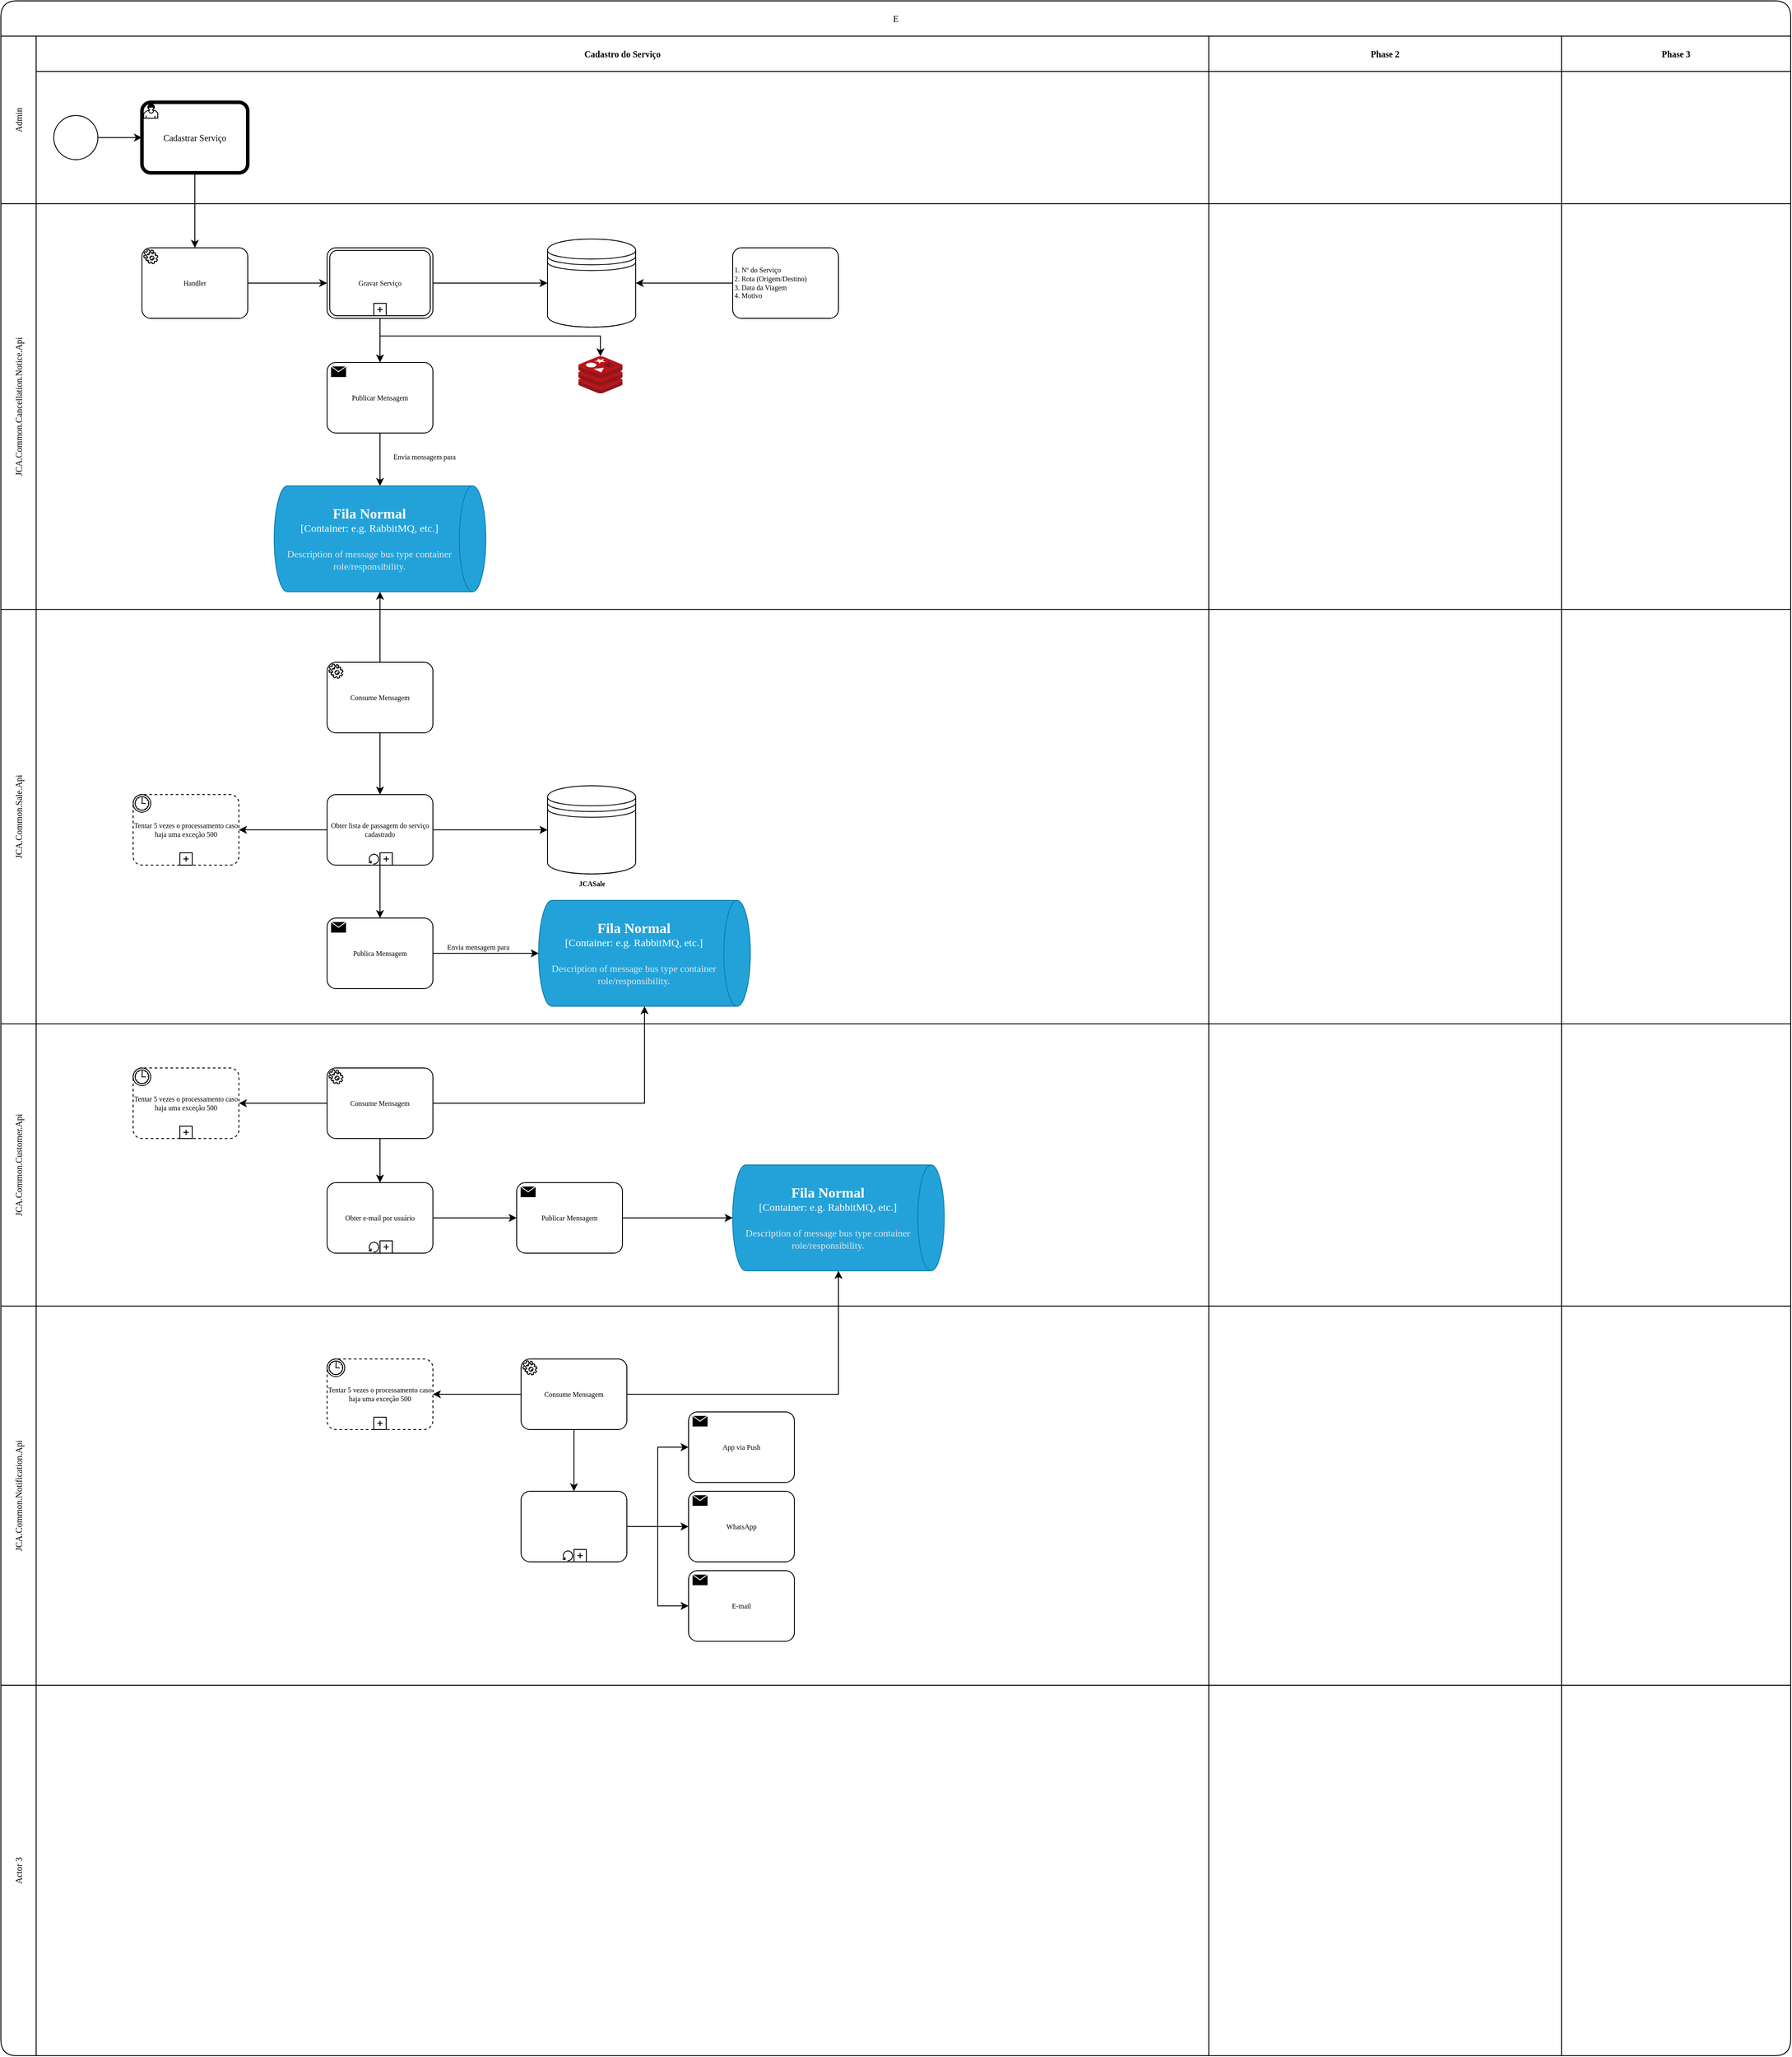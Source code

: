 <mxfile version="24.0.7" type="github">
  <diagram name="Page-1" id="c7488fd3-1785-93aa-aadb-54a6760d102a">
    <mxGraphModel dx="1091" dy="1463" grid="1" gridSize="10" guides="1" tooltips="1" connect="1" arrows="1" fold="1" page="1" pageScale="1" pageWidth="1100" pageHeight="850" background="none" math="0" shadow="0">
      <root>
        <mxCell id="0" />
        <mxCell id="1" parent="0" />
        <mxCell id="rIsWFIAk9piFeKCYhs_7-6" value="E" style="shape=table;childLayout=tableLayout;startSize=40;collapsible=0;recursiveResize=0;expand=0;fontSize=10;fontStyle=0;rounded=1;shadow=0;strokeColor=default;strokeWidth=1;align=center;verticalAlign=middle;fontFamily=Verdana;fontColor=default;labelBackgroundColor=none;fillColor=default;" parent="1" vertex="1">
          <mxGeometry x="60" y="-40" width="2030" height="2330" as="geometry" />
        </mxCell>
        <mxCell id="rIsWFIAk9piFeKCYhs_7-7" value="Admin" style="shape=tableRow;horizontal=0;swimlaneHead=0;swimlaneBody=0;top=0;left=0;strokeColor=inherit;bottom=0;right=0;dropTarget=0;fontStyle=0;fillColor=none;points=[[0,0.5],[1,0.5]];portConstraint=eastwest;startSize=40;collapsible=0;recursiveResize=0;expand=0;fontSize=10;rounded=1;shadow=0;strokeWidth=1;align=center;verticalAlign=middle;fontFamily=Verdana;fontColor=default;labelBackgroundColor=none;" parent="rIsWFIAk9piFeKCYhs_7-6" vertex="1">
          <mxGeometry y="40" width="2030" height="190" as="geometry" />
        </mxCell>
        <mxCell id="rIsWFIAk9piFeKCYhs_7-8" value="Cadastro do Serviço" style="swimlane;swimlaneHead=0;swimlaneBody=0;fontStyle=1;strokeColor=inherit;connectable=0;fillColor=none;startSize=40;collapsible=0;recursiveResize=0;expand=0;fontSize=10;rounded=1;shadow=0;strokeWidth=1;align=center;verticalAlign=middle;fontFamily=Verdana;fontColor=default;labelBackgroundColor=none;" parent="rIsWFIAk9piFeKCYhs_7-7" vertex="1">
          <mxGeometry x="40" width="1330" height="190" as="geometry">
            <mxRectangle width="1330" height="190" as="alternateBounds" />
          </mxGeometry>
        </mxCell>
        <mxCell id="rIsWFIAk9piFeKCYhs_7-24" style="edgeStyle=orthogonalEdgeStyle;rounded=0;orthogonalLoop=1;jettySize=auto;html=1;fontFamily=Verdana;fontSize=10;fontColor=default;fontStyle=1;labelBackgroundColor=none;" parent="rIsWFIAk9piFeKCYhs_7-8" source="rIsWFIAk9piFeKCYhs_7-19" target="rIsWFIAk9piFeKCYhs_7-22" edge="1">
          <mxGeometry relative="1" as="geometry" />
        </mxCell>
        <mxCell id="rIsWFIAk9piFeKCYhs_7-19" value="" style="points=[[0.145,0.145,0],[0.5,0,0],[0.855,0.145,0],[1,0.5,0],[0.855,0.855,0],[0.5,1,0],[0.145,0.855,0],[0,0.5,0]];shape=mxgraph.bpmn.event;html=1;verticalLabelPosition=bottom;labelBackgroundColor=#ffffff;verticalAlign=top;align=center;perimeter=ellipsePerimeter;outlineConnect=0;aspect=fixed;outline=standard;symbol=general;rounded=1;shadow=0;strokeColor=default;strokeWidth=1;fontFamily=Verdana;fontSize=10;fontColor=default;fillColor=default;" parent="rIsWFIAk9piFeKCYhs_7-8" vertex="1">
          <mxGeometry x="20" y="90" width="50" height="50" as="geometry" />
        </mxCell>
        <mxCell id="rIsWFIAk9piFeKCYhs_7-22" value="Cadastrar Serviço" style="points=[[0.25,0,0],[0.5,0,0],[0.75,0,0],[1,0.25,0],[1,0.5,0],[1,0.75,0],[0.75,1,0],[0.5,1,0],[0.25,1,0],[0,0.75,0],[0,0.5,0],[0,0.25,0]];shape=mxgraph.bpmn.task;whiteSpace=wrap;rectStyle=rounded;size=10;html=1;container=1;expand=0;collapsible=0;bpmnShapeType=call;taskMarker=user;rounded=1;shadow=0;strokeColor=default;strokeWidth=1;align=center;verticalAlign=middle;fontFamily=Verdana;fontSize=10;fontColor=default;labelBackgroundColor=none;fillColor=default;" parent="rIsWFIAk9piFeKCYhs_7-8" vertex="1">
          <mxGeometry x="120" y="75" width="120" height="80" as="geometry" />
        </mxCell>
        <mxCell id="rIsWFIAk9piFeKCYhs_7-9" value="Phase 2" style="swimlane;swimlaneHead=0;swimlaneBody=0;fontStyle=1;strokeColor=inherit;connectable=0;fillColor=none;startSize=40;collapsible=0;recursiveResize=0;expand=0;fontSize=10;rounded=1;shadow=0;strokeWidth=1;align=center;verticalAlign=middle;fontFamily=Verdana;fontColor=default;labelBackgroundColor=none;" parent="rIsWFIAk9piFeKCYhs_7-7" vertex="1">
          <mxGeometry x="1370" width="400" height="190" as="geometry">
            <mxRectangle width="400" height="190" as="alternateBounds" />
          </mxGeometry>
        </mxCell>
        <mxCell id="rIsWFIAk9piFeKCYhs_7-10" value="Phase 3" style="swimlane;swimlaneHead=0;swimlaneBody=0;fontStyle=1;strokeColor=inherit;connectable=0;fillColor=none;startSize=40;collapsible=0;recursiveResize=0;expand=0;fontSize=10;rounded=1;shadow=0;strokeWidth=1;align=center;verticalAlign=middle;fontFamily=Verdana;fontColor=default;labelBackgroundColor=none;" parent="rIsWFIAk9piFeKCYhs_7-7" vertex="1">
          <mxGeometry x="1770" width="260" height="190" as="geometry">
            <mxRectangle width="260" height="190" as="alternateBounds" />
          </mxGeometry>
        </mxCell>
        <mxCell id="rIsWFIAk9piFeKCYhs_7-11" value="JCA.Common.Cancellation.Notice.Api" style="shape=tableRow;horizontal=0;swimlaneHead=0;swimlaneBody=0;top=0;left=0;strokeColor=inherit;bottom=0;right=0;dropTarget=0;fontStyle=0;fillColor=none;points=[[0,0.5],[1,0.5]];portConstraint=eastwest;startSize=40;collapsible=0;recursiveResize=0;expand=0;fontSize=10;rounded=1;shadow=0;strokeWidth=1;align=center;verticalAlign=middle;fontFamily=Verdana;fontColor=default;labelBackgroundColor=none;" parent="rIsWFIAk9piFeKCYhs_7-6" vertex="1">
          <mxGeometry y="230" width="2030" height="460" as="geometry" />
        </mxCell>
        <mxCell id="rIsWFIAk9piFeKCYhs_7-12" value="" style="swimlane;swimlaneHead=0;swimlaneBody=0;fontStyle=1;connectable=0;strokeColor=inherit;fillColor=none;startSize=0;collapsible=0;recursiveResize=0;expand=0;fontSize=10;rounded=1;shadow=0;strokeWidth=1;align=center;verticalAlign=middle;fontFamily=Verdana;fontColor=default;labelBackgroundColor=none;" parent="rIsWFIAk9piFeKCYhs_7-11" vertex="1">
          <mxGeometry x="40" width="1330" height="460" as="geometry">
            <mxRectangle width="1330" height="460" as="alternateBounds" />
          </mxGeometry>
        </mxCell>
        <mxCell id="rIsWFIAk9piFeKCYhs_7-25" value="Handler" style="points=[[0.25,0,0],[0.5,0,0],[0.75,0,0],[1,0.25,0],[1,0.5,0],[1,0.75,0],[0.75,1,0],[0.5,1,0],[0.25,1,0],[0,0.75,0],[0,0.5,0],[0,0.25,0]];shape=mxgraph.bpmn.task;whiteSpace=wrap;rectStyle=rounded;size=10;html=1;container=1;expand=0;collapsible=0;taskMarker=service;rounded=1;shadow=0;strokeColor=default;strokeWidth=1;align=center;verticalAlign=middle;fontFamily=Verdana;fontSize=8;fontColor=default;labelBackgroundColor=none;fillColor=default;" parent="rIsWFIAk9piFeKCYhs_7-12" vertex="1">
          <mxGeometry x="120" y="50" width="120" height="80" as="geometry" />
        </mxCell>
        <mxCell id="rIsWFIAk9piFeKCYhs_7-33" style="edgeStyle=orthogonalEdgeStyle;rounded=0;orthogonalLoop=1;jettySize=auto;html=1;fontFamily=Verdana;fontSize=8;fontColor=default;fontStyle=1;labelBackgroundColor=none;" parent="rIsWFIAk9piFeKCYhs_7-12" source="rIsWFIAk9piFeKCYhs_7-30" target="rIsWFIAk9piFeKCYhs_7-32" edge="1">
          <mxGeometry relative="1" as="geometry" />
        </mxCell>
        <mxCell id="241wLx_xNC55v7J6Il0q-468" style="edgeStyle=orthogonalEdgeStyle;rounded=0;orthogonalLoop=1;jettySize=auto;html=1;fontFamily=Verdana;fontSize=8;fontColor=default;fontStyle=1;labelBackgroundColor=none;" edge="1" parent="rIsWFIAk9piFeKCYhs_7-12" source="rIsWFIAk9piFeKCYhs_7-30" target="241wLx_xNC55v7J6Il0q-301">
          <mxGeometry relative="1" as="geometry">
            <mxPoint x="610" y="220" as="targetPoint" />
            <Array as="points">
              <mxPoint x="390" y="150" />
              <mxPoint x="640" y="150" />
            </Array>
          </mxGeometry>
        </mxCell>
        <mxCell id="rIsWFIAk9piFeKCYhs_7-30" value="Gravar Serviço" style="points=[[0.25,0,0],[0.5,0,0],[0.75,0,0],[1,0.25,0],[1,0.5,0],[1,0.75,0],[0.75,1,0],[0.5,1,0],[0.25,1,0],[0,0.75,0],[0,0.5,0],[0,0.25,0]];shape=mxgraph.bpmn.task;whiteSpace=wrap;rectStyle=rounded;size=10;html=1;container=1;expand=0;collapsible=0;taskMarker=abstract;bpmnShapeType=transaction;isLoopSub=1;rounded=1;shadow=0;strokeColor=default;strokeWidth=1;align=center;verticalAlign=middle;fontFamily=Verdana;fontSize=8;fontColor=default;labelBackgroundColor=none;fillColor=default;" parent="rIsWFIAk9piFeKCYhs_7-12" vertex="1">
          <mxGeometry x="330" y="50" width="120" height="80" as="geometry" />
        </mxCell>
        <mxCell id="rIsWFIAk9piFeKCYhs_7-32" value="" style="shape=datastore;html=1;labelPosition=center;verticalLabelPosition=bottom;align=center;verticalAlign=top;rounded=1;shadow=0;strokeColor=default;strokeWidth=1;fontFamily=Verdana;fontSize=8;fontColor=default;labelBackgroundColor=none;fillColor=default;" parent="rIsWFIAk9piFeKCYhs_7-12" vertex="1">
          <mxGeometry x="580" y="40" width="100" height="100" as="geometry" />
        </mxCell>
        <mxCell id="241wLx_xNC55v7J6Il0q-457" style="edgeStyle=orthogonalEdgeStyle;rounded=0;orthogonalLoop=1;jettySize=auto;html=1;entryX=1;entryY=0.5;entryDx=0;entryDy=0;fontFamily=Verdana;fontSize=8;fontColor=default;fontStyle=1;labelBackgroundColor=none;" edge="1" parent="rIsWFIAk9piFeKCYhs_7-12" source="rIsWFIAk9piFeKCYhs_7-41" target="rIsWFIAk9piFeKCYhs_7-32">
          <mxGeometry relative="1" as="geometry" />
        </mxCell>
        <mxCell id="rIsWFIAk9piFeKCYhs_7-41" value="&lt;span style=&quot;&quot;&gt;1. Nº do Serviço&lt;/span&gt;&lt;br style=&quot;&quot;&gt;&lt;span style=&quot;&quot;&gt;2. Rota (Origem/Destino)&lt;/span&gt;&lt;br style=&quot;&quot;&gt;&lt;span style=&quot;&quot;&gt;3. Data da Viagem&lt;/span&gt;&lt;br style=&quot;&quot;&gt;&lt;span style=&quot;&quot;&gt;4. Motivo&lt;/span&gt;" style="points=[[0.25,0,0],[0.5,0,0],[0.75,0,0],[1,0.25,0],[1,0.5,0],[1,0.75,0],[0.75,1,0],[0.5,1,0],[0.25,1,0],[0,0.75,0],[0,0.5,0],[0,0.25,0]];shape=mxgraph.bpmn.task;whiteSpace=wrap;rectStyle=rounded;size=10;html=1;container=1;expand=0;collapsible=0;taskMarker=abstract;rounded=1;shadow=0;strokeColor=default;strokeWidth=1;align=left;verticalAlign=middle;fontFamily=Verdana;fontSize=8;fontColor=default;labelBackgroundColor=none;fillColor=default;" parent="rIsWFIAk9piFeKCYhs_7-12" vertex="1">
          <mxGeometry x="790" y="50" width="120" height="80" as="geometry" />
        </mxCell>
        <mxCell id="rIsWFIAk9piFeKCYhs_7-47" style="edgeStyle=orthogonalEdgeStyle;rounded=0;orthogonalLoop=1;jettySize=auto;html=1;fontFamily=Verdana;fontSize=8;fontColor=default;fontStyle=1;labelBackgroundColor=none;" parent="rIsWFIAk9piFeKCYhs_7-12" source="rIsWFIAk9piFeKCYhs_7-44" target="rIsWFIAk9piFeKCYhs_7-45" edge="1">
          <mxGeometry relative="1" as="geometry" />
        </mxCell>
        <mxCell id="241wLx_xNC55v7J6Il0q-287" value="Envia mensagem para" style="edgeLabel;html=1;align=center;verticalAlign=middle;resizable=0;points=[];rounded=1;shadow=0;strokeColor=default;strokeWidth=1;fontFamily=Verdana;fontSize=8;fontColor=default;labelBackgroundColor=none;fillColor=default;" vertex="1" connectable="0" parent="rIsWFIAk9piFeKCYhs_7-47">
          <mxGeometry x="-0.282" y="2" relative="1" as="geometry">
            <mxPoint x="48" y="5" as="offset" />
          </mxGeometry>
        </mxCell>
        <mxCell id="rIsWFIAk9piFeKCYhs_7-44" value="Publicar Mensagem" style="points=[[0.25,0,0],[0.5,0,0],[0.75,0,0],[1,0.25,0],[1,0.5,0],[1,0.75,0],[0.75,1,0],[0.5,1,0],[0.25,1,0],[0,0.75,0],[0,0.5,0],[0,0.25,0]];shape=mxgraph.bpmn.task;whiteSpace=wrap;rectStyle=rounded;size=10;html=1;container=1;expand=0;collapsible=0;taskMarker=send;rounded=1;shadow=0;strokeColor=default;strokeWidth=1;align=center;verticalAlign=middle;fontFamily=Verdana;fontSize=8;fontColor=default;labelBackgroundColor=none;fillColor=default;" parent="rIsWFIAk9piFeKCYhs_7-12" vertex="1">
          <mxGeometry x="330" y="180" width="120" height="80" as="geometry" />
        </mxCell>
        <object placeholders="1" c4Type="Fila Normal" c4Container="Container" c4Technology="e.g. RabbitMQ, etc." c4Description="Description of message bus type container role/responsibility." label="&lt;font style=&quot;font-size: 16px&quot;&gt;&lt;b&gt;%c4Type%&lt;/b&gt;&lt;/font&gt;&lt;div&gt;[%c4Container%:&amp;nbsp;%c4Technology%]&lt;/div&gt;&lt;br&gt;&lt;div&gt;&lt;font style=&quot;font-size: 11px&quot;&gt;&lt;font color=&quot;#E6E6E6&quot;&gt;%c4Description%&lt;/font&gt;&lt;/div&gt;" id="rIsWFIAk9piFeKCYhs_7-45">
          <mxCell style="shape=cylinder3;size=15;direction=south;whiteSpace=wrap;html=1;boundedLbl=1;rounded=0;labelBackgroundColor=none;fillColor=#23A2D9;fontSize=12;fontColor=#ffffff;align=center;strokeColor=#0E7DAD;metaEdit=1;points=[[0.5,0,0],[1,0.25,0],[1,0.5,0],[1,0.75,0],[0.5,1,0],[0,0.75,0],[0,0.5,0],[0,0.25,0]];resizable=0;shadow=0;strokeWidth=1;verticalAlign=middle;fontFamily=Verdana;" parent="rIsWFIAk9piFeKCYhs_7-12" vertex="1">
            <mxGeometry x="270" y="320" width="240" height="120" as="geometry" />
          </mxCell>
        </object>
        <mxCell id="241wLx_xNC55v7J6Il0q-301" value="" style="image;sketch=0;aspect=fixed;html=1;points=[];align=center;fontSize=12;image=img/lib/mscae/Cache_Redis_Product.svg;rounded=1;shadow=0;strokeColor=default;strokeWidth=1;verticalAlign=middle;fontFamily=Verdana;fontColor=default;labelBackgroundColor=none;fillColor=default;" vertex="1" parent="rIsWFIAk9piFeKCYhs_7-12">
          <mxGeometry x="615" y="173" width="50" height="42" as="geometry" />
        </mxCell>
        <mxCell id="241wLx_xNC55v7J6Il0q-454" style="edgeStyle=orthogonalEdgeStyle;rounded=0;orthogonalLoop=1;jettySize=auto;html=1;entryX=0;entryY=0.5;entryDx=0;entryDy=0;entryPerimeter=0;fontFamily=Verdana;fontSize=8;fontColor=default;fontStyle=1;labelBackgroundColor=none;" edge="1" parent="rIsWFIAk9piFeKCYhs_7-12" source="rIsWFIAk9piFeKCYhs_7-25" target="rIsWFIAk9piFeKCYhs_7-30">
          <mxGeometry relative="1" as="geometry" />
        </mxCell>
        <mxCell id="241wLx_xNC55v7J6Il0q-459" style="edgeStyle=orthogonalEdgeStyle;rounded=0;orthogonalLoop=1;jettySize=auto;html=1;entryX=0.5;entryY=0;entryDx=0;entryDy=0;entryPerimeter=0;fontFamily=Verdana;fontSize=8;fontColor=default;fontStyle=1;labelBackgroundColor=none;" edge="1" parent="rIsWFIAk9piFeKCYhs_7-12" source="rIsWFIAk9piFeKCYhs_7-30" target="rIsWFIAk9piFeKCYhs_7-44">
          <mxGeometry relative="1" as="geometry" />
        </mxCell>
        <mxCell id="rIsWFIAk9piFeKCYhs_7-13" value="" style="swimlane;swimlaneHead=0;swimlaneBody=0;fontStyle=1;connectable=0;strokeColor=inherit;fillColor=none;startSize=0;collapsible=0;recursiveResize=0;expand=0;fontSize=10;rounded=1;shadow=0;strokeWidth=1;align=center;verticalAlign=middle;fontFamily=Verdana;fontColor=default;labelBackgroundColor=none;" parent="rIsWFIAk9piFeKCYhs_7-11" vertex="1">
          <mxGeometry x="1370" width="400" height="460" as="geometry">
            <mxRectangle width="400" height="460" as="alternateBounds" />
          </mxGeometry>
        </mxCell>
        <mxCell id="rIsWFIAk9piFeKCYhs_7-14" value="" style="swimlane;swimlaneHead=0;swimlaneBody=0;fontStyle=1;connectable=0;strokeColor=inherit;fillColor=none;startSize=0;collapsible=0;recursiveResize=0;expand=0;fontSize=10;rounded=1;shadow=0;strokeWidth=1;align=center;verticalAlign=middle;fontFamily=Verdana;fontColor=default;labelBackgroundColor=none;" parent="rIsWFIAk9piFeKCYhs_7-11" vertex="1">
          <mxGeometry x="1770" width="260" height="460" as="geometry">
            <mxRectangle width="260" height="460" as="alternateBounds" />
          </mxGeometry>
        </mxCell>
        <mxCell id="rIsWFIAk9piFeKCYhs_7-15" value="JCA.Common.Sale.Api" style="shape=tableRow;horizontal=0;swimlaneHead=0;swimlaneBody=0;top=0;left=0;strokeColor=inherit;bottom=0;right=0;dropTarget=0;fontStyle=0;fillColor=none;points=[[0,0.5],[1,0.5]];portConstraint=eastwest;startSize=40;collapsible=0;recursiveResize=0;expand=0;fontSize=10;rounded=1;shadow=0;strokeWidth=1;align=center;verticalAlign=middle;fontFamily=Verdana;fontColor=default;labelBackgroundColor=none;" parent="rIsWFIAk9piFeKCYhs_7-6" vertex="1">
          <mxGeometry y="690" width="2030" height="470" as="geometry" />
        </mxCell>
        <mxCell id="rIsWFIAk9piFeKCYhs_7-16" value="" style="swimlane;swimlaneHead=0;swimlaneBody=0;fontStyle=1;connectable=0;strokeColor=inherit;fillColor=none;startSize=0;collapsible=0;recursiveResize=0;expand=0;fontSize=10;rounded=1;shadow=0;strokeWidth=1;align=center;verticalAlign=middle;fontFamily=Verdana;fontColor=default;labelBackgroundColor=none;" parent="rIsWFIAk9piFeKCYhs_7-15" vertex="1">
          <mxGeometry x="40" width="1330" height="470" as="geometry">
            <mxRectangle width="1330" height="470" as="alternateBounds" />
          </mxGeometry>
        </mxCell>
        <mxCell id="241wLx_xNC55v7J6Il0q-460" style="edgeStyle=orthogonalEdgeStyle;rounded=0;orthogonalLoop=1;jettySize=auto;html=1;fontFamily=Verdana;fontSize=8;fontColor=default;fontStyle=1;labelBackgroundColor=none;" edge="1" parent="rIsWFIAk9piFeKCYhs_7-16" source="241wLx_xNC55v7J6Il0q-1" target="241wLx_xNC55v7J6Il0q-445">
          <mxGeometry relative="1" as="geometry" />
        </mxCell>
        <mxCell id="241wLx_xNC55v7J6Il0q-1" value="Consume Mensagem" style="points=[[0.25,0,0],[0.5,0,0],[0.75,0,0],[1,0.25,0],[1,0.5,0],[1,0.75,0],[0.75,1,0],[0.5,1,0],[0.25,1,0],[0,0.75,0],[0,0.5,0],[0,0.25,0]];shape=mxgraph.bpmn.task;whiteSpace=wrap;rectStyle=rounded;size=10;html=1;container=1;expand=0;collapsible=0;taskMarker=service;rounded=1;shadow=0;strokeColor=default;strokeWidth=1;align=center;verticalAlign=middle;fontFamily=Verdana;fontSize=8;fontColor=default;labelBackgroundColor=none;fillColor=default;" vertex="1" parent="rIsWFIAk9piFeKCYhs_7-16">
          <mxGeometry x="330" y="60" width="120" height="80" as="geometry" />
        </mxCell>
        <mxCell id="241wLx_xNC55v7J6Il0q-11" value="&lt;b&gt;JCASale&lt;/b&gt;" style="shape=datastore;html=1;labelPosition=center;verticalLabelPosition=bottom;align=center;verticalAlign=top;rounded=1;shadow=0;strokeColor=default;strokeWidth=1;fontFamily=Verdana;fontSize=8;fontColor=default;labelBackgroundColor=none;fillColor=default;" vertex="1" parent="rIsWFIAk9piFeKCYhs_7-16">
          <mxGeometry x="580" y="200" width="100" height="100" as="geometry" />
        </mxCell>
        <object placeholders="1" c4Type="Fila Normal" c4Container="Container" c4Technology="e.g. RabbitMQ, etc." c4Description="Description of message bus type container role/responsibility." label="&lt;font style=&quot;font-size: 16px&quot;&gt;&lt;b&gt;%c4Type%&lt;/b&gt;&lt;/font&gt;&lt;div&gt;[%c4Container%:&amp;nbsp;%c4Technology%]&lt;/div&gt;&lt;br&gt;&lt;div&gt;&lt;font style=&quot;font-size: 11px&quot;&gt;&lt;font color=&quot;#E6E6E6&quot;&gt;%c4Description%&lt;/font&gt;&lt;/div&gt;" id="241wLx_xNC55v7J6Il0q-270">
          <mxCell style="shape=cylinder3;size=15;direction=south;whiteSpace=wrap;html=1;boundedLbl=1;rounded=0;labelBackgroundColor=none;fillColor=#23A2D9;fontSize=12;fontColor=#ffffff;align=center;strokeColor=#0E7DAD;metaEdit=1;points=[[0.5,0,0],[1,0.25,0],[1,0.5,0],[1,0.75,0],[0.5,1,0],[0,0.75,0],[0,0.5,0],[0,0.25,0]];resizable=0;shadow=0;strokeWidth=1;verticalAlign=middle;fontFamily=Verdana;" vertex="1" parent="rIsWFIAk9piFeKCYhs_7-16">
            <mxGeometry x="570" y="330" width="240" height="120" as="geometry" />
          </mxCell>
        </object>
        <mxCell id="241wLx_xNC55v7J6Il0q-463" style="edgeStyle=orthogonalEdgeStyle;rounded=0;orthogonalLoop=1;jettySize=auto;html=1;fontFamily=Verdana;fontSize=8;fontColor=default;fontStyle=1;labelBackgroundColor=none;" edge="1" parent="rIsWFIAk9piFeKCYhs_7-16" source="241wLx_xNC55v7J6Il0q-445" target="241wLx_xNC55v7J6Il0q-11">
          <mxGeometry relative="1" as="geometry" />
        </mxCell>
        <mxCell id="241wLx_xNC55v7J6Il0q-464" style="edgeStyle=orthogonalEdgeStyle;rounded=0;orthogonalLoop=1;jettySize=auto;html=1;fontFamily=Verdana;fontSize=8;fontColor=default;fontStyle=1;labelBackgroundColor=none;" edge="1" parent="rIsWFIAk9piFeKCYhs_7-16" source="241wLx_xNC55v7J6Il0q-445" target="241wLx_xNC55v7J6Il0q-450">
          <mxGeometry relative="1" as="geometry" />
        </mxCell>
        <mxCell id="241wLx_xNC55v7J6Il0q-467" style="edgeStyle=orthogonalEdgeStyle;rounded=0;orthogonalLoop=1;jettySize=auto;html=1;fontFamily=Verdana;fontSize=8;fontColor=default;fontStyle=1;labelBackgroundColor=none;" edge="1" parent="rIsWFIAk9piFeKCYhs_7-16" source="241wLx_xNC55v7J6Il0q-445" target="241wLx_xNC55v7J6Il0q-449">
          <mxGeometry relative="1" as="geometry" />
        </mxCell>
        <mxCell id="241wLx_xNC55v7J6Il0q-445" value="Obter lista de passagem do serviço cadastrado" style="points=[[0.25,0,0],[0.5,0,0],[0.75,0,0],[1,0.25,0],[1,0.5,0],[1,0.75,0],[0.75,1,0],[0.5,1,0],[0.25,1,0],[0,0.75,0],[0,0.5,0],[0,0.25,0]];shape=mxgraph.bpmn.task;whiteSpace=wrap;rectStyle=rounded;size=10;html=1;container=1;expand=0;collapsible=0;taskMarker=abstract;isLoopStandard=1;isLoopSub=1;rounded=1;shadow=0;strokeColor=default;strokeWidth=1;align=center;verticalAlign=middle;fontFamily=Verdana;fontSize=8;fontColor=default;labelBackgroundColor=none;fillColor=default;" vertex="1" parent="rIsWFIAk9piFeKCYhs_7-16">
          <mxGeometry x="330" y="210" width="120" height="80" as="geometry" />
        </mxCell>
        <mxCell id="241wLx_xNC55v7J6Il0q-449" value="Tentar 5 vezes o processamento caso haja uma exceção 500" style="points=[[0.25,0,0],[0.5,0,0],[0.75,0,0],[1,0.25,0],[1,0.5,0],[1,0.75,0],[0.75,1,0],[0.5,1,0],[0.25,1,0],[0,0.75,0],[0,0.5,0],[0,0.25,0]];shape=mxgraph.bpmn.task;whiteSpace=wrap;rectStyle=rounded;size=10;html=1;container=1;expand=0;collapsible=0;taskMarker=abstract;bpmnShapeType=subprocess;isLoopSub=1;outline=eventInt;symbol=timer;rounded=1;shadow=0;strokeColor=default;strokeWidth=1;align=center;verticalAlign=middle;fontFamily=Verdana;fontSize=8;fontColor=default;labelBackgroundColor=none;fillColor=default;" vertex="1" parent="rIsWFIAk9piFeKCYhs_7-16">
          <mxGeometry x="110" y="210" width="120" height="80" as="geometry" />
        </mxCell>
        <mxCell id="241wLx_xNC55v7J6Il0q-452" style="edgeStyle=orthogonalEdgeStyle;rounded=0;orthogonalLoop=1;jettySize=auto;html=1;fontFamily=Verdana;fontSize=8;fontColor=default;fontStyle=1;labelBackgroundColor=none;" edge="1" parent="rIsWFIAk9piFeKCYhs_7-16" source="241wLx_xNC55v7J6Il0q-450" target="241wLx_xNC55v7J6Il0q-270">
          <mxGeometry relative="1" as="geometry" />
        </mxCell>
        <mxCell id="241wLx_xNC55v7J6Il0q-465" value="Envia mensagem para" style="edgeLabel;html=1;align=center;verticalAlign=middle;resizable=0;points=[];rounded=1;shadow=0;strokeColor=default;strokeWidth=1;fontFamily=Verdana;fontSize=8;fontColor=default;labelBackgroundColor=none;fillColor=default;" vertex="1" connectable="0" parent="241wLx_xNC55v7J6Il0q-452">
          <mxGeometry x="-0.149" y="-1" relative="1" as="geometry">
            <mxPoint y="-8" as="offset" />
          </mxGeometry>
        </mxCell>
        <mxCell id="241wLx_xNC55v7J6Il0q-450" value="Publica Mensagem" style="points=[[0.25,0,0],[0.5,0,0],[0.75,0,0],[1,0.25,0],[1,0.5,0],[1,0.75,0],[0.75,1,0],[0.5,1,0],[0.25,1,0],[0,0.75,0],[0,0.5,0],[0,0.25,0]];shape=mxgraph.bpmn.task;whiteSpace=wrap;rectStyle=rounded;size=10;html=1;container=1;expand=0;collapsible=0;taskMarker=send;rounded=1;shadow=0;strokeColor=default;strokeWidth=1;align=center;verticalAlign=middle;fontFamily=Verdana;fontSize=8;fontColor=default;labelBackgroundColor=none;fillColor=default;" vertex="1" parent="rIsWFIAk9piFeKCYhs_7-16">
          <mxGeometry x="330" y="350" width="120" height="80" as="geometry" />
        </mxCell>
        <mxCell id="rIsWFIAk9piFeKCYhs_7-17" value="" style="swimlane;swimlaneHead=0;swimlaneBody=0;fontStyle=1;connectable=0;strokeColor=inherit;fillColor=none;startSize=0;collapsible=0;recursiveResize=0;expand=0;fontSize=10;rounded=1;shadow=0;strokeWidth=1;align=center;verticalAlign=middle;fontFamily=Verdana;fontColor=default;labelBackgroundColor=none;" parent="rIsWFIAk9piFeKCYhs_7-15" vertex="1">
          <mxGeometry x="1370" width="400" height="470" as="geometry">
            <mxRectangle width="400" height="470" as="alternateBounds" />
          </mxGeometry>
        </mxCell>
        <mxCell id="rIsWFIAk9piFeKCYhs_7-18" value="" style="swimlane;swimlaneHead=0;swimlaneBody=0;fontStyle=1;connectable=0;strokeColor=inherit;fillColor=none;startSize=0;collapsible=0;recursiveResize=0;expand=0;fontSize=10;rounded=1;shadow=0;strokeWidth=1;align=center;verticalAlign=middle;fontFamily=Verdana;fontColor=default;labelBackgroundColor=none;" parent="rIsWFIAk9piFeKCYhs_7-15" vertex="1">
          <mxGeometry x="1770" width="260" height="470" as="geometry">
            <mxRectangle width="260" height="470" as="alternateBounds" />
          </mxGeometry>
        </mxCell>
        <mxCell id="rIsWFIAk9piFeKCYhs_7-26" style="edgeStyle=orthogonalEdgeStyle;rounded=0;orthogonalLoop=1;jettySize=auto;html=1;fontFamily=Verdana;fontSize=8;fontColor=default;fontStyle=1;labelBackgroundColor=none;" parent="rIsWFIAk9piFeKCYhs_7-6" source="rIsWFIAk9piFeKCYhs_7-22" target="rIsWFIAk9piFeKCYhs_7-25" edge="1">
          <mxGeometry relative="1" as="geometry" />
        </mxCell>
        <mxCell id="241wLx_xNC55v7J6Il0q-174" value="JCA.Common.Customer.Api" style="shape=tableRow;horizontal=0;swimlaneHead=0;swimlaneBody=0;top=0;left=0;strokeColor=inherit;bottom=0;right=0;dropTarget=0;fontStyle=0;fillColor=none;points=[[0,0.5],[1,0.5]];portConstraint=eastwest;startSize=40;collapsible=0;recursiveResize=0;expand=0;fontSize=10;rounded=1;shadow=0;strokeWidth=1;align=center;verticalAlign=middle;fontFamily=Verdana;fontColor=default;labelBackgroundColor=none;" vertex="1" parent="rIsWFIAk9piFeKCYhs_7-6">
          <mxGeometry y="1160" width="2030" height="320" as="geometry" />
        </mxCell>
        <mxCell id="241wLx_xNC55v7J6Il0q-175" value="" style="swimlane;swimlaneHead=0;swimlaneBody=0;fontStyle=1;connectable=0;strokeColor=inherit;fillColor=none;startSize=0;collapsible=0;recursiveResize=0;expand=0;fontSize=10;rounded=1;shadow=0;strokeWidth=1;align=center;verticalAlign=middle;fontFamily=Verdana;fontColor=default;labelBackgroundColor=none;" vertex="1" parent="241wLx_xNC55v7J6Il0q-174">
          <mxGeometry x="40" width="1330" height="320" as="geometry">
            <mxRectangle width="1330" height="320" as="alternateBounds" />
          </mxGeometry>
        </mxCell>
        <mxCell id="241wLx_xNC55v7J6Il0q-472" style="edgeStyle=orthogonalEdgeStyle;rounded=0;orthogonalLoop=1;jettySize=auto;html=1;fontFamily=Verdana;fontSize=8;fontColor=default;fontStyle=1;labelBackgroundColor=none;" edge="1" parent="241wLx_xNC55v7J6Il0q-175" source="241wLx_xNC55v7J6Il0q-469" target="241wLx_xNC55v7J6Il0q-471">
          <mxGeometry relative="1" as="geometry" />
        </mxCell>
        <mxCell id="241wLx_xNC55v7J6Il0q-469" value="Consume Mensagem" style="points=[[0.25,0,0],[0.5,0,0],[0.75,0,0],[1,0.25,0],[1,0.5,0],[1,0.75,0],[0.75,1,0],[0.5,1,0],[0.25,1,0],[0,0.75,0],[0,0.5,0],[0,0.25,0]];shape=mxgraph.bpmn.task;whiteSpace=wrap;rectStyle=rounded;size=10;html=1;container=1;expand=0;collapsible=0;taskMarker=service;rounded=1;shadow=0;strokeColor=default;strokeWidth=1;align=center;verticalAlign=middle;fontFamily=Verdana;fontSize=8;fontColor=default;labelBackgroundColor=none;fillColor=default;" vertex="1" parent="241wLx_xNC55v7J6Il0q-175">
          <mxGeometry x="330" y="50" width="120" height="80" as="geometry" />
        </mxCell>
        <mxCell id="241wLx_xNC55v7J6Il0q-471" value="Tentar 5 vezes o processamento caso haja uma exceção 500" style="points=[[0.25,0,0],[0.5,0,0],[0.75,0,0],[1,0.25,0],[1,0.5,0],[1,0.75,0],[0.75,1,0],[0.5,1,0],[0.25,1,0],[0,0.75,0],[0,0.5,0],[0,0.25,0]];shape=mxgraph.bpmn.task;whiteSpace=wrap;rectStyle=rounded;size=10;html=1;container=1;expand=0;collapsible=0;taskMarker=abstract;bpmnShapeType=subprocess;isLoopSub=1;outline=eventInt;symbol=timer;rounded=1;shadow=0;strokeColor=default;strokeWidth=1;align=center;verticalAlign=middle;fontFamily=Verdana;fontSize=8;fontColor=default;labelBackgroundColor=none;fillColor=default;" vertex="1" parent="241wLx_xNC55v7J6Il0q-175">
          <mxGeometry x="110" y="50" width="120" height="80" as="geometry" />
        </mxCell>
        <mxCell id="241wLx_xNC55v7J6Il0q-473" value="Obter e-mail por usuário" style="points=[[0.25,0,0],[0.5,0,0],[0.75,0,0],[1,0.25,0],[1,0.5,0],[1,0.75,0],[0.75,1,0],[0.5,1,0],[0.25,1,0],[0,0.75,0],[0,0.5,0],[0,0.25,0]];shape=mxgraph.bpmn.task;whiteSpace=wrap;rectStyle=rounded;size=10;html=1;container=1;expand=0;collapsible=0;taskMarker=abstract;isLoopStandard=1;isLoopSub=1;rounded=1;shadow=0;strokeColor=default;strokeWidth=1;align=center;verticalAlign=middle;fontFamily=Verdana;fontSize=8;fontColor=default;labelBackgroundColor=none;fillColor=default;" vertex="1" parent="241wLx_xNC55v7J6Il0q-175">
          <mxGeometry x="330" y="180" width="120" height="80" as="geometry" />
        </mxCell>
        <mxCell id="241wLx_xNC55v7J6Il0q-474" style="edgeStyle=orthogonalEdgeStyle;rounded=0;orthogonalLoop=1;jettySize=auto;html=1;entryX=0.5;entryY=0;entryDx=0;entryDy=0;entryPerimeter=0;fontFamily=Verdana;fontSize=8;fontColor=default;fontStyle=1;labelBackgroundColor=none;" edge="1" parent="241wLx_xNC55v7J6Il0q-175" source="241wLx_xNC55v7J6Il0q-469" target="241wLx_xNC55v7J6Il0q-473">
          <mxGeometry relative="1" as="geometry" />
        </mxCell>
        <mxCell id="241wLx_xNC55v7J6Il0q-478" style="edgeStyle=orthogonalEdgeStyle;rounded=0;orthogonalLoop=1;jettySize=auto;html=1;fontFamily=Verdana;fontSize=8;fontColor=default;fontStyle=1;labelBackgroundColor=none;" edge="1" parent="241wLx_xNC55v7J6Il0q-175" source="241wLx_xNC55v7J6Il0q-475" target="241wLx_xNC55v7J6Il0q-477">
          <mxGeometry relative="1" as="geometry" />
        </mxCell>
        <mxCell id="241wLx_xNC55v7J6Il0q-475" value="Publicar Mensagem" style="points=[[0.25,0,0],[0.5,0,0],[0.75,0,0],[1,0.25,0],[1,0.5,0],[1,0.75,0],[0.75,1,0],[0.5,1,0],[0.25,1,0],[0,0.75,0],[0,0.5,0],[0,0.25,0]];shape=mxgraph.bpmn.task;whiteSpace=wrap;rectStyle=rounded;size=10;html=1;container=1;expand=0;collapsible=0;taskMarker=send;rounded=1;shadow=0;strokeColor=default;strokeWidth=1;align=center;verticalAlign=middle;fontFamily=Verdana;fontSize=8;fontColor=default;labelBackgroundColor=none;fillColor=default;" vertex="1" parent="241wLx_xNC55v7J6Il0q-175">
          <mxGeometry x="545" y="180" width="120" height="80" as="geometry" />
        </mxCell>
        <mxCell id="241wLx_xNC55v7J6Il0q-476" style="edgeStyle=orthogonalEdgeStyle;rounded=0;orthogonalLoop=1;jettySize=auto;html=1;entryX=0;entryY=0.5;entryDx=0;entryDy=0;entryPerimeter=0;fontFamily=Verdana;fontSize=8;fontColor=default;fontStyle=1;labelBackgroundColor=none;" edge="1" parent="241wLx_xNC55v7J6Il0q-175" source="241wLx_xNC55v7J6Il0q-473" target="241wLx_xNC55v7J6Il0q-475">
          <mxGeometry relative="1" as="geometry" />
        </mxCell>
        <object placeholders="1" c4Type="Fila Normal" c4Container="Container" c4Technology="e.g. RabbitMQ, etc." c4Description="Description of message bus type container role/responsibility." label="&lt;font style=&quot;font-size: 16px&quot;&gt;&lt;b&gt;%c4Type%&lt;/b&gt;&lt;/font&gt;&lt;div&gt;[%c4Container%:&amp;nbsp;%c4Technology%]&lt;/div&gt;&lt;br&gt;&lt;div&gt;&lt;font style=&quot;font-size: 11px&quot;&gt;&lt;font color=&quot;#E6E6E6&quot;&gt;%c4Description%&lt;/font&gt;&lt;/div&gt;" id="241wLx_xNC55v7J6Il0q-477">
          <mxCell style="shape=cylinder3;size=15;direction=south;whiteSpace=wrap;html=1;boundedLbl=1;rounded=0;labelBackgroundColor=none;fillColor=#23A2D9;fontSize=12;fontColor=#ffffff;align=center;strokeColor=#0E7DAD;metaEdit=1;points=[[0.5,0,0],[1,0.25,0],[1,0.5,0],[1,0.75,0],[0.5,1,0],[0,0.75,0],[0,0.5,0],[0,0.25,0]];resizable=0;shadow=0;strokeWidth=1;verticalAlign=middle;fontFamily=Verdana;" vertex="1" parent="241wLx_xNC55v7J6Il0q-175">
            <mxGeometry x="790" y="160" width="240" height="120" as="geometry" />
          </mxCell>
        </object>
        <mxCell id="241wLx_xNC55v7J6Il0q-187" value="" style="swimlane;swimlaneHead=0;swimlaneBody=0;fontStyle=1;connectable=0;strokeColor=inherit;fillColor=none;startSize=0;collapsible=0;recursiveResize=0;expand=0;fontSize=10;rounded=1;shadow=0;strokeWidth=1;align=center;verticalAlign=middle;fontFamily=Verdana;fontColor=default;labelBackgroundColor=none;" vertex="1" parent="241wLx_xNC55v7J6Il0q-174">
          <mxGeometry x="1370" width="400" height="320" as="geometry">
            <mxRectangle width="400" height="320" as="alternateBounds" />
          </mxGeometry>
        </mxCell>
        <mxCell id="241wLx_xNC55v7J6Il0q-188" value="" style="swimlane;swimlaneHead=0;swimlaneBody=0;fontStyle=1;connectable=0;strokeColor=inherit;fillColor=none;startSize=0;collapsible=0;recursiveResize=0;expand=0;fontSize=10;rounded=1;shadow=0;strokeWidth=1;align=center;verticalAlign=middle;fontFamily=Verdana;fontColor=default;labelBackgroundColor=none;" vertex="1" parent="241wLx_xNC55v7J6Il0q-174">
          <mxGeometry x="1770" width="260" height="320" as="geometry">
            <mxRectangle width="260" height="320" as="alternateBounds" />
          </mxGeometry>
        </mxCell>
        <mxCell id="241wLx_xNC55v7J6Il0q-245" value="JCA.Common.Notification.Api" style="shape=tableRow;horizontal=0;swimlaneHead=0;swimlaneBody=0;top=0;left=0;strokeColor=inherit;bottom=0;right=0;dropTarget=0;fontStyle=0;fillColor=none;points=[[0,0.5],[1,0.5]];portConstraint=eastwest;startSize=40;collapsible=0;recursiveResize=0;expand=0;fontSize=10;rounded=1;shadow=0;strokeWidth=1;align=center;verticalAlign=middle;fontFamily=Verdana;fontColor=default;labelBackgroundColor=none;" vertex="1" parent="rIsWFIAk9piFeKCYhs_7-6">
          <mxGeometry y="1480" width="2030" height="430" as="geometry" />
        </mxCell>
        <mxCell id="241wLx_xNC55v7J6Il0q-246" value="" style="swimlane;swimlaneHead=0;swimlaneBody=0;fontStyle=1;connectable=0;strokeColor=inherit;fillColor=none;startSize=0;collapsible=0;recursiveResize=0;expand=0;fontSize=10;rounded=1;shadow=0;strokeWidth=1;align=center;verticalAlign=middle;fontFamily=Verdana;fontColor=default;labelBackgroundColor=none;" vertex="1" parent="241wLx_xNC55v7J6Il0q-245">
          <mxGeometry x="40" width="1330" height="430" as="geometry">
            <mxRectangle width="1330" height="430" as="alternateBounds" />
          </mxGeometry>
        </mxCell>
        <mxCell id="241wLx_xNC55v7J6Il0q-479" value="Consume Mensagem" style="points=[[0.25,0,0],[0.5,0,0],[0.75,0,0],[1,0.25,0],[1,0.5,0],[1,0.75,0],[0.75,1,0],[0.5,1,0],[0.25,1,0],[0,0.75,0],[0,0.5,0],[0,0.25,0]];shape=mxgraph.bpmn.task;whiteSpace=wrap;rectStyle=rounded;size=10;html=1;container=1;expand=0;collapsible=0;taskMarker=service;rounded=1;shadow=0;strokeColor=default;strokeWidth=1;align=center;verticalAlign=middle;fontFamily=Verdana;fontSize=8;fontColor=default;labelBackgroundColor=none;fillColor=default;" vertex="1" parent="241wLx_xNC55v7J6Il0q-246">
          <mxGeometry x="550" y="60" width="120" height="80" as="geometry" />
        </mxCell>
        <mxCell id="241wLx_xNC55v7J6Il0q-481" value="Tentar 5 vezes o processamento caso haja uma exceção 500" style="points=[[0.25,0,0],[0.5,0,0],[0.75,0,0],[1,0.25,0],[1,0.5,0],[1,0.75,0],[0.75,1,0],[0.5,1,0],[0.25,1,0],[0,0.75,0],[0,0.5,0],[0,0.25,0]];shape=mxgraph.bpmn.task;whiteSpace=wrap;rectStyle=rounded;size=10;html=1;container=1;expand=0;collapsible=0;taskMarker=abstract;bpmnShapeType=subprocess;isLoopSub=1;outline=eventInt;symbol=timer;rounded=1;shadow=0;strokeColor=default;strokeWidth=1;align=center;verticalAlign=middle;fontFamily=Verdana;fontSize=8;fontColor=default;labelBackgroundColor=none;fillColor=default;" vertex="1" parent="241wLx_xNC55v7J6Il0q-246">
          <mxGeometry x="330" y="60" width="120" height="80" as="geometry" />
        </mxCell>
        <mxCell id="241wLx_xNC55v7J6Il0q-482" style="edgeStyle=orthogonalEdgeStyle;rounded=0;orthogonalLoop=1;jettySize=auto;html=1;entryX=1;entryY=0.5;entryDx=0;entryDy=0;entryPerimeter=0;fontFamily=Verdana;fontSize=8;fontColor=default;fontStyle=1;labelBackgroundColor=none;" edge="1" parent="241wLx_xNC55v7J6Il0q-246" source="241wLx_xNC55v7J6Il0q-479" target="241wLx_xNC55v7J6Il0q-481">
          <mxGeometry relative="1" as="geometry" />
        </mxCell>
        <mxCell id="241wLx_xNC55v7J6Il0q-503" style="edgeStyle=orthogonalEdgeStyle;rounded=0;orthogonalLoop=1;jettySize=auto;html=1;fontFamily=Verdana;fontSize=8;fontColor=default;fontStyle=1;labelBackgroundColor=none;" edge="1" parent="241wLx_xNC55v7J6Il0q-246" source="241wLx_xNC55v7J6Il0q-483" target="241wLx_xNC55v7J6Il0q-502">
          <mxGeometry relative="1" as="geometry" />
        </mxCell>
        <mxCell id="241wLx_xNC55v7J6Il0q-483" value="" style="points=[[0.25,0,0],[0.5,0,0],[0.75,0,0],[1,0.25,0],[1,0.5,0],[1,0.75,0],[0.75,1,0],[0.5,1,0],[0.25,1,0],[0,0.75,0],[0,0.5,0],[0,0.25,0]];shape=mxgraph.bpmn.task;whiteSpace=wrap;rectStyle=rounded;size=10;html=1;container=1;expand=0;collapsible=0;taskMarker=abstract;isLoopStandard=1;isLoopSub=1;rounded=1;shadow=0;strokeColor=default;strokeWidth=1;align=center;verticalAlign=middle;fontFamily=Verdana;fontSize=8;fontColor=default;labelBackgroundColor=none;fillColor=default;" vertex="1" parent="241wLx_xNC55v7J6Il0q-246">
          <mxGeometry x="550" y="210" width="120" height="80" as="geometry" />
        </mxCell>
        <mxCell id="241wLx_xNC55v7J6Il0q-484" style="edgeStyle=orthogonalEdgeStyle;rounded=0;orthogonalLoop=1;jettySize=auto;html=1;entryX=0.5;entryY=0;entryDx=0;entryDy=0;entryPerimeter=0;fontFamily=Verdana;fontSize=8;fontColor=default;fontStyle=1;labelBackgroundColor=none;" edge="1" parent="241wLx_xNC55v7J6Il0q-246" source="241wLx_xNC55v7J6Il0q-479" target="241wLx_xNC55v7J6Il0q-483">
          <mxGeometry relative="1" as="geometry" />
        </mxCell>
        <mxCell id="241wLx_xNC55v7J6Il0q-492" value="E-mail" style="points=[[0.25,0,0],[0.5,0,0],[0.75,0,0],[1,0.25,0],[1,0.5,0],[1,0.75,0],[0.75,1,0],[0.5,1,0],[0.25,1,0],[0,0.75,0],[0,0.5,0],[0,0.25,0]];shape=mxgraph.bpmn.task;whiteSpace=wrap;rectStyle=rounded;size=10;html=1;container=1;expand=0;collapsible=0;taskMarker=send;rounded=1;shadow=0;strokeColor=default;strokeWidth=1;align=center;verticalAlign=middle;fontFamily=Verdana;fontSize=8;fontColor=default;labelBackgroundColor=none;fillColor=default;" vertex="1" parent="241wLx_xNC55v7J6Il0q-246">
          <mxGeometry x="740" y="300" width="120" height="80" as="geometry" />
        </mxCell>
        <mxCell id="241wLx_xNC55v7J6Il0q-499" style="edgeStyle=orthogonalEdgeStyle;rounded=0;orthogonalLoop=1;jettySize=auto;html=1;entryX=0;entryY=0.5;entryDx=0;entryDy=0;entryPerimeter=0;fontFamily=Verdana;fontSize=8;fontColor=default;fontStyle=1;labelBackgroundColor=none;" edge="1" parent="241wLx_xNC55v7J6Il0q-246" source="241wLx_xNC55v7J6Il0q-483" target="241wLx_xNC55v7J6Il0q-492">
          <mxGeometry relative="1" as="geometry" />
        </mxCell>
        <mxCell id="241wLx_xNC55v7J6Il0q-500" value="App via Push" style="points=[[0.25,0,0],[0.5,0,0],[0.75,0,0],[1,0.25,0],[1,0.5,0],[1,0.75,0],[0.75,1,0],[0.5,1,0],[0.25,1,0],[0,0.75,0],[0,0.5,0],[0,0.25,0]];shape=mxgraph.bpmn.task;whiteSpace=wrap;rectStyle=rounded;size=10;html=1;container=1;expand=0;collapsible=0;taskMarker=send;rounded=1;shadow=0;strokeColor=default;strokeWidth=1;align=center;verticalAlign=middle;fontFamily=Verdana;fontSize=8;fontColor=default;labelBackgroundColor=none;fillColor=default;" vertex="1" parent="241wLx_xNC55v7J6Il0q-246">
          <mxGeometry x="740" y="120" width="120" height="80" as="geometry" />
        </mxCell>
        <mxCell id="241wLx_xNC55v7J6Il0q-501" style="edgeStyle=orthogonalEdgeStyle;rounded=0;orthogonalLoop=1;jettySize=auto;html=1;entryX=0;entryY=0.5;entryDx=0;entryDy=0;entryPerimeter=0;fontFamily=Verdana;fontSize=8;fontColor=default;fontStyle=1;labelBackgroundColor=none;" edge="1" parent="241wLx_xNC55v7J6Il0q-246" source="241wLx_xNC55v7J6Il0q-483" target="241wLx_xNC55v7J6Il0q-500">
          <mxGeometry relative="1" as="geometry" />
        </mxCell>
        <mxCell id="241wLx_xNC55v7J6Il0q-502" value="WhatsApp" style="points=[[0.25,0,0],[0.5,0,0],[0.75,0,0],[1,0.25,0],[1,0.5,0],[1,0.75,0],[0.75,1,0],[0.5,1,0],[0.25,1,0],[0,0.75,0],[0,0.5,0],[0,0.25,0]];shape=mxgraph.bpmn.task;whiteSpace=wrap;rectStyle=rounded;size=10;html=1;container=1;expand=0;collapsible=0;taskMarker=send;rounded=1;shadow=0;strokeColor=default;strokeWidth=1;align=center;verticalAlign=middle;fontFamily=Verdana;fontSize=8;fontColor=default;labelBackgroundColor=none;fillColor=default;" vertex="1" parent="241wLx_xNC55v7J6Il0q-246">
          <mxGeometry x="740" y="210" width="120" height="80" as="geometry" />
        </mxCell>
        <mxCell id="241wLx_xNC55v7J6Il0q-258" value="" style="swimlane;swimlaneHead=0;swimlaneBody=0;fontStyle=1;connectable=0;strokeColor=inherit;fillColor=none;startSize=0;collapsible=0;recursiveResize=0;expand=0;fontSize=10;rounded=1;shadow=0;strokeWidth=1;align=center;verticalAlign=middle;fontFamily=Verdana;fontColor=default;labelBackgroundColor=none;" vertex="1" parent="241wLx_xNC55v7J6Il0q-245">
          <mxGeometry x="1370" width="400" height="430" as="geometry">
            <mxRectangle width="400" height="430" as="alternateBounds" />
          </mxGeometry>
        </mxCell>
        <mxCell id="241wLx_xNC55v7J6Il0q-259" value="" style="swimlane;swimlaneHead=0;swimlaneBody=0;fontStyle=1;connectable=0;strokeColor=inherit;fillColor=none;startSize=0;collapsible=0;recursiveResize=0;expand=0;fontSize=10;rounded=1;shadow=0;strokeWidth=1;align=center;verticalAlign=middle;fontFamily=Verdana;fontColor=default;labelBackgroundColor=none;" vertex="1" parent="241wLx_xNC55v7J6Il0q-245">
          <mxGeometry x="1770" width="260" height="430" as="geometry">
            <mxRectangle width="260" height="430" as="alternateBounds" />
          </mxGeometry>
        </mxCell>
        <mxCell id="241wLx_xNC55v7J6Il0q-286" style="edgeStyle=orthogonalEdgeStyle;rounded=0;orthogonalLoop=1;jettySize=auto;html=1;fontFamily=Verdana;fontSize=8;fontColor=default;fontStyle=1;labelBackgroundColor=none;" edge="1" parent="rIsWFIAk9piFeKCYhs_7-6" source="241wLx_xNC55v7J6Il0q-1" target="rIsWFIAk9piFeKCYhs_7-45">
          <mxGeometry relative="1" as="geometry" />
        </mxCell>
        <mxCell id="241wLx_xNC55v7J6Il0q-307" value="Actor 3" style="shape=tableRow;horizontal=0;swimlaneHead=0;swimlaneBody=0;top=0;left=0;strokeColor=inherit;bottom=0;right=0;dropTarget=0;fontStyle=0;fillColor=none;points=[[0,0.5],[1,0.5]];portConstraint=eastwest;startSize=40;collapsible=0;recursiveResize=0;expand=0;fontSize=10;rounded=1;shadow=0;strokeWidth=1;align=center;verticalAlign=middle;fontFamily=Verdana;fontColor=default;labelBackgroundColor=none;" vertex="1" parent="rIsWFIAk9piFeKCYhs_7-6">
          <mxGeometry y="1910" width="2030" height="420" as="geometry" />
        </mxCell>
        <mxCell id="241wLx_xNC55v7J6Il0q-308" value="" style="swimlane;swimlaneHead=0;swimlaneBody=0;fontStyle=1;connectable=0;strokeColor=inherit;fillColor=none;startSize=0;collapsible=0;recursiveResize=0;expand=0;fontSize=10;rounded=1;shadow=0;strokeWidth=1;align=center;verticalAlign=middle;fontFamily=Verdana;fontColor=default;labelBackgroundColor=none;" vertex="1" parent="241wLx_xNC55v7J6Il0q-307">
          <mxGeometry x="40" width="1330" height="420" as="geometry">
            <mxRectangle width="1330" height="420" as="alternateBounds" />
          </mxGeometry>
        </mxCell>
        <mxCell id="241wLx_xNC55v7J6Il0q-311" value="" style="swimlane;swimlaneHead=0;swimlaneBody=0;fontStyle=1;connectable=0;strokeColor=inherit;fillColor=none;startSize=0;collapsible=0;recursiveResize=0;expand=0;fontSize=10;rounded=1;shadow=0;strokeWidth=1;align=center;verticalAlign=middle;fontFamily=Verdana;fontColor=default;labelBackgroundColor=none;" vertex="1" parent="241wLx_xNC55v7J6Il0q-307">
          <mxGeometry x="1370" width="400" height="420" as="geometry">
            <mxRectangle width="400" height="420" as="alternateBounds" />
          </mxGeometry>
        </mxCell>
        <mxCell id="241wLx_xNC55v7J6Il0q-312" value="" style="swimlane;swimlaneHead=0;swimlaneBody=0;fontStyle=1;connectable=0;strokeColor=inherit;fillColor=none;startSize=0;collapsible=0;recursiveResize=0;expand=0;fontSize=10;rounded=1;shadow=0;strokeWidth=1;align=center;verticalAlign=middle;fontFamily=Verdana;fontColor=default;labelBackgroundColor=none;" vertex="1" parent="241wLx_xNC55v7J6Il0q-307">
          <mxGeometry x="1770" width="260" height="420" as="geometry">
            <mxRectangle width="260" height="420" as="alternateBounds" />
          </mxGeometry>
        </mxCell>
        <mxCell id="241wLx_xNC55v7J6Il0q-470" style="edgeStyle=orthogonalEdgeStyle;rounded=0;orthogonalLoop=1;jettySize=auto;html=1;entryX=1;entryY=0.5;entryDx=0;entryDy=0;entryPerimeter=0;fontFamily=Verdana;fontSize=8;fontColor=default;fontStyle=1;labelBackgroundColor=none;" edge="1" parent="rIsWFIAk9piFeKCYhs_7-6" source="241wLx_xNC55v7J6Il0q-469" target="241wLx_xNC55v7J6Il0q-270">
          <mxGeometry relative="1" as="geometry" />
        </mxCell>
        <mxCell id="241wLx_xNC55v7J6Il0q-480" style="edgeStyle=orthogonalEdgeStyle;rounded=0;orthogonalLoop=1;jettySize=auto;html=1;entryX=1;entryY=0.5;entryDx=0;entryDy=0;entryPerimeter=0;fontFamily=Verdana;fontSize=8;fontColor=default;fontStyle=1;labelBackgroundColor=none;" edge="1" parent="rIsWFIAk9piFeKCYhs_7-6" source="241wLx_xNC55v7J6Il0q-479" target="241wLx_xNC55v7J6Il0q-477">
          <mxGeometry relative="1" as="geometry" />
        </mxCell>
      </root>
    </mxGraphModel>
  </diagram>
</mxfile>
